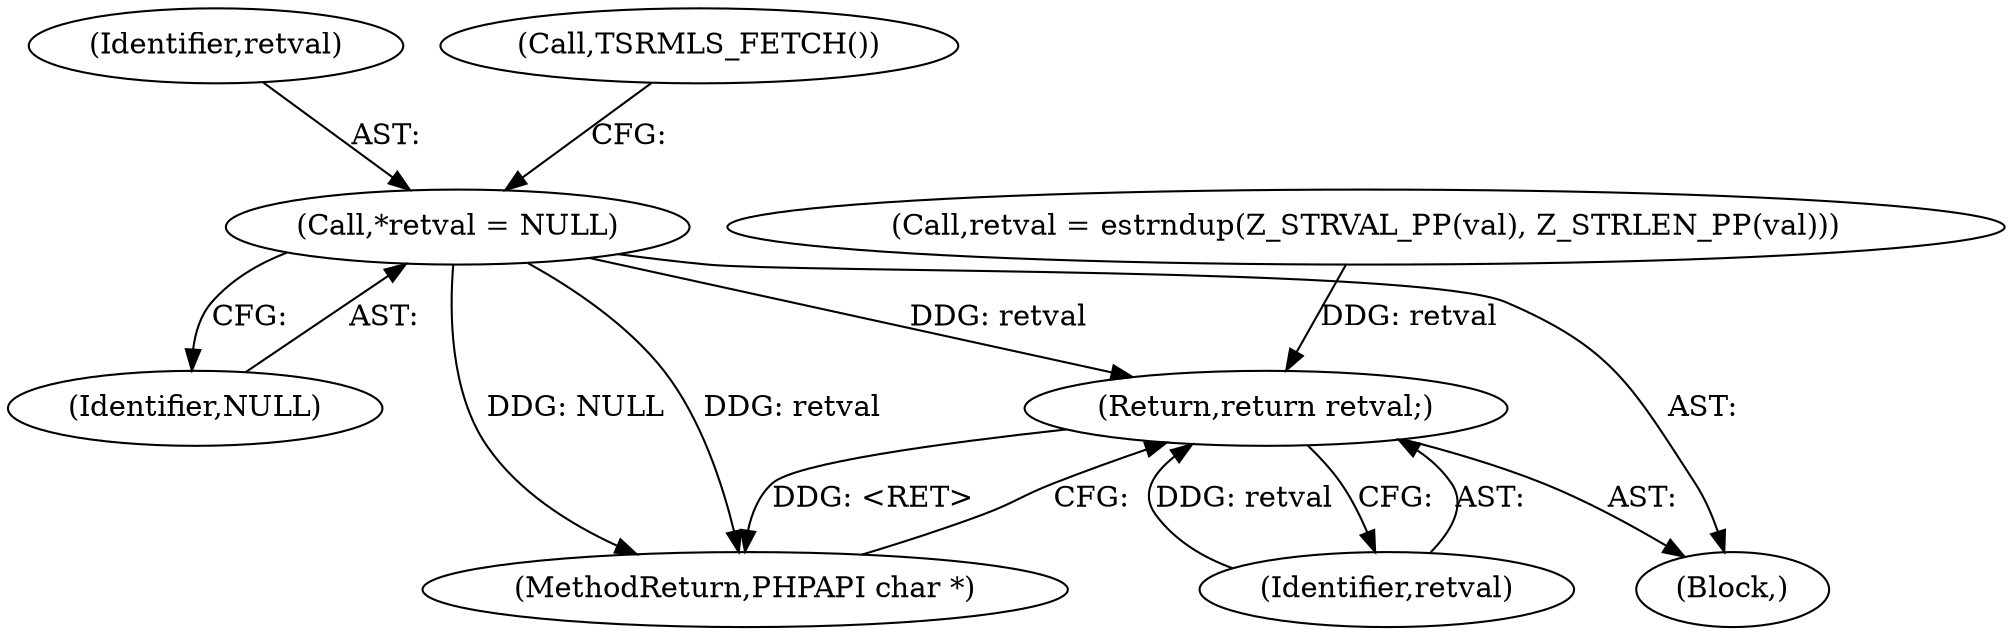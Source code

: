 digraph "0_php_fb83c76deec58f1fab17c350f04c9f042e5977d1@pointer" {
"1000106" [label="(Call,*retval = NULL)"];
"1000143" [label="(Return,return retval;)"];
"1000143" [label="(Return,return retval;)"];
"1000128" [label="(Call,retval = estrndup(Z_STRVAL_PP(val), Z_STRLEN_PP(val)))"];
"1000145" [label="(MethodReturn,PHPAPI char *)"];
"1000108" [label="(Identifier,NULL)"];
"1000103" [label="(Block,)"];
"1000106" [label="(Call,*retval = NULL)"];
"1000107" [label="(Identifier,retval)"];
"1000144" [label="(Identifier,retval)"];
"1000110" [label="(Call,TSRMLS_FETCH())"];
"1000106" -> "1000103"  [label="AST: "];
"1000106" -> "1000108"  [label="CFG: "];
"1000107" -> "1000106"  [label="AST: "];
"1000108" -> "1000106"  [label="AST: "];
"1000110" -> "1000106"  [label="CFG: "];
"1000106" -> "1000145"  [label="DDG: NULL"];
"1000106" -> "1000145"  [label="DDG: retval"];
"1000106" -> "1000143"  [label="DDG: retval"];
"1000143" -> "1000103"  [label="AST: "];
"1000143" -> "1000144"  [label="CFG: "];
"1000144" -> "1000143"  [label="AST: "];
"1000145" -> "1000143"  [label="CFG: "];
"1000143" -> "1000145"  [label="DDG: <RET>"];
"1000144" -> "1000143"  [label="DDG: retval"];
"1000128" -> "1000143"  [label="DDG: retval"];
}
